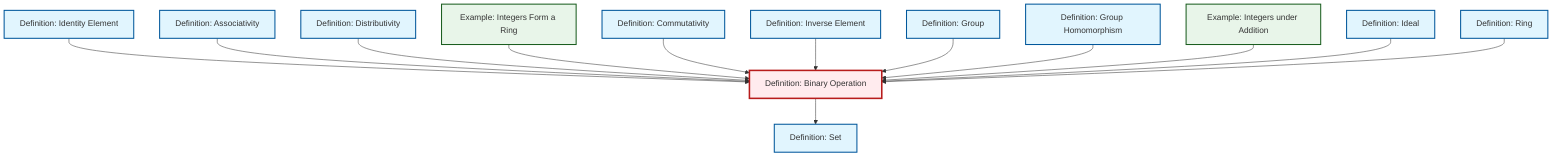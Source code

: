 graph TD
    classDef definition fill:#e1f5fe,stroke:#01579b,stroke-width:2px
    classDef theorem fill:#f3e5f5,stroke:#4a148c,stroke-width:2px
    classDef axiom fill:#fff3e0,stroke:#e65100,stroke-width:2px
    classDef example fill:#e8f5e9,stroke:#1b5e20,stroke-width:2px
    classDef current fill:#ffebee,stroke:#b71c1c,stroke-width:3px
    def-distributivity["Definition: Distributivity"]:::definition
    def-ring["Definition: Ring"]:::definition
    def-binary-operation["Definition: Binary Operation"]:::definition
    def-associativity["Definition: Associativity"]:::definition
    def-ideal["Definition: Ideal"]:::definition
    def-identity-element["Definition: Identity Element"]:::definition
    def-homomorphism["Definition: Group Homomorphism"]:::definition
    ex-integers-ring["Example: Integers Form a Ring"]:::example
    def-commutativity["Definition: Commutativity"]:::definition
    def-set["Definition: Set"]:::definition
    ex-integers-addition["Example: Integers under Addition"]:::example
    def-inverse-element["Definition: Inverse Element"]:::definition
    def-group["Definition: Group"]:::definition
    def-identity-element --> def-binary-operation
    def-associativity --> def-binary-operation
    def-distributivity --> def-binary-operation
    ex-integers-ring --> def-binary-operation
    def-commutativity --> def-binary-operation
    def-inverse-element --> def-binary-operation
    def-binary-operation --> def-set
    def-group --> def-binary-operation
    def-homomorphism --> def-binary-operation
    ex-integers-addition --> def-binary-operation
    def-ideal --> def-binary-operation
    def-ring --> def-binary-operation
    class def-binary-operation current